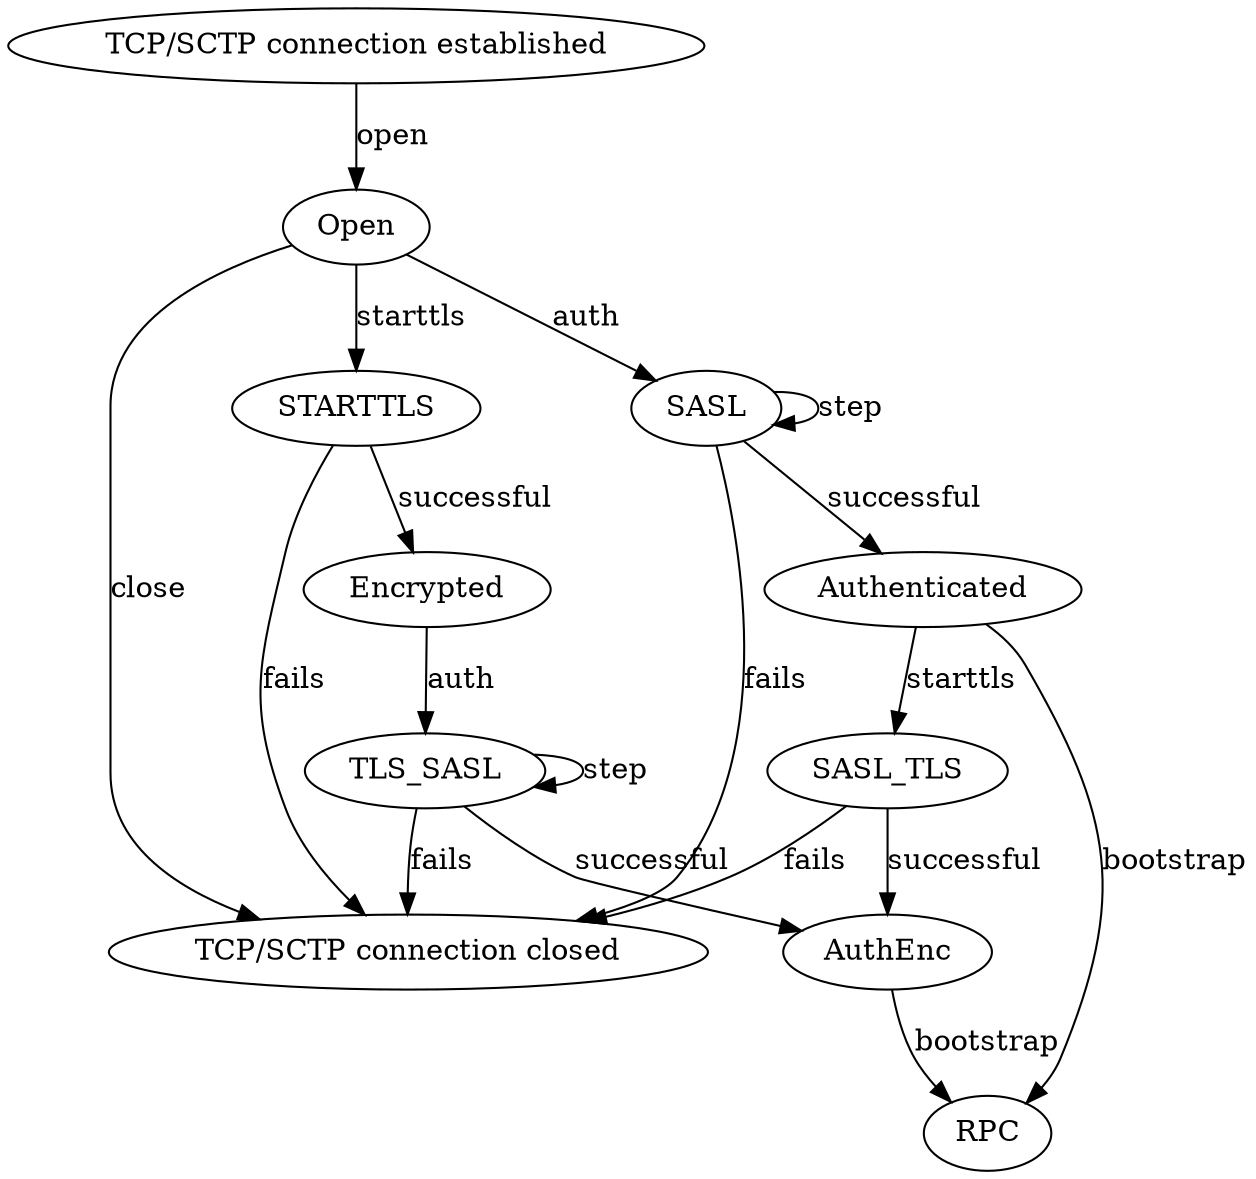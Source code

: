 strict digraph connection {
    Establish [label="TCP/SCTP connection established"];
    Closed [label="TCP/SCTP connection closed"];
    Open;
    SASL;
    Authenticated;
    STARTTLS;
    Encrypted;

    Establish -> Open [label=open];

    Open -> Closed [label=close];

    Open -> SASL [label=auth];
    SASL -> SASL [label=step];
    // Authentication fails
    SASL -> Closed [label=fails];
    // Authentication succeeds
    SASL -> Authenticated [label=successful];

    Open -> STARTTLS [label=starttls];
    // TLS wrapping succeeds
    STARTTLS -> Encrypted [label=successful];
    // TLS wrapping fails
    STARTTLS -> Closed [label=fails];

    Authenticated -> SASL_TLS [label=starttls];
    SASL_TLS -> Closed [label=fails];
    SASL_TLS -> AuthEnc [label=successful];

    Encrypted -> TLS_SASL [label=auth];
    TLS_SASL -> TLS_SASL [label=step];
    TLS_SASL -> Closed [label=fails];
    TLS_SASL -> AuthEnc [label=successful];

    // Only authenticated connections may open RPC. For "unauth", use the `Anonymous` SASL method.
    AuthEnc -> RPC [label=bootstrap];
    Authenticated -> RPC [label=bootstrap];
}
